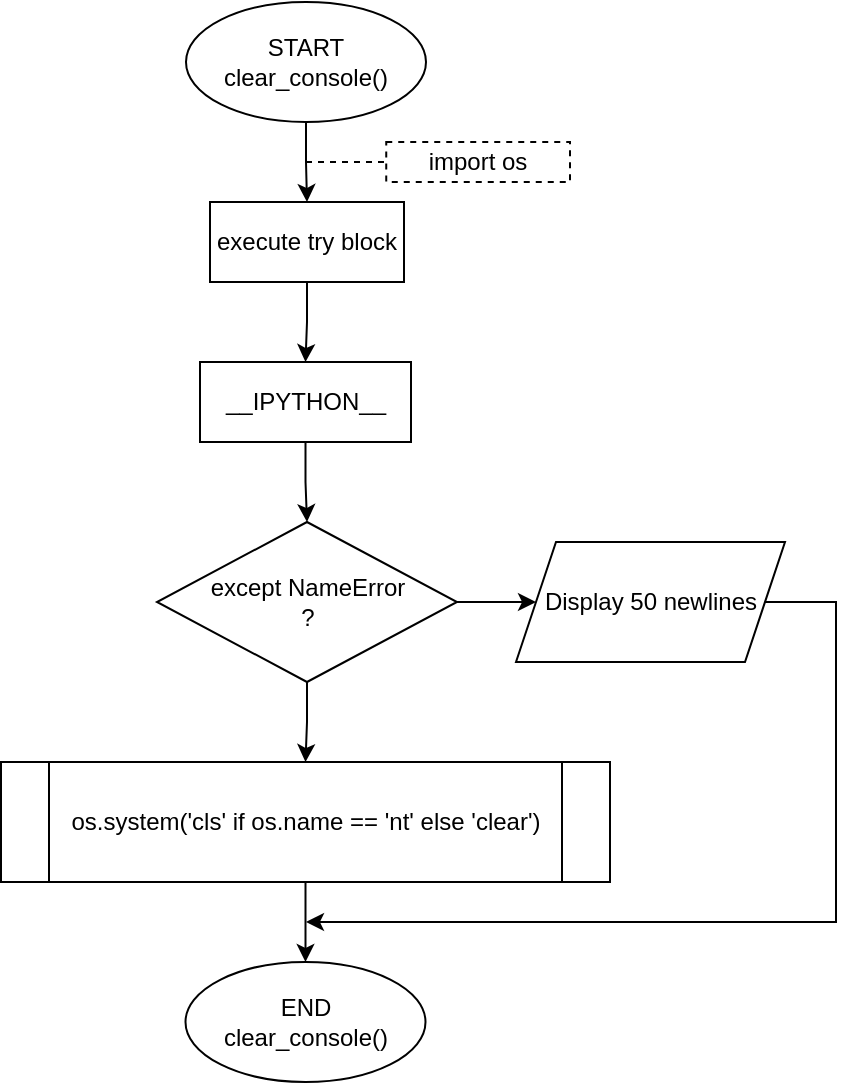 <mxfile version="20.7.4" type="github">
  <diagram id="J6R0Sv280xSFjRyNWgsn" name="Page-1">
    <mxGraphModel dx="1002" dy="573" grid="1" gridSize="10" guides="1" tooltips="1" connect="1" arrows="1" fold="1" page="1" pageScale="1" pageWidth="850" pageHeight="1100" math="0" shadow="0">
      <root>
        <mxCell id="0" />
        <mxCell id="1" parent="0" />
        <mxCell id="2sIRx71DRb_lKb7j1kVG-3" value="" style="edgeStyle=orthogonalEdgeStyle;rounded=0;orthogonalLoop=1;jettySize=auto;html=1;" edge="1" parent="1" source="2sIRx71DRb_lKb7j1kVG-1" target="2sIRx71DRb_lKb7j1kVG-2">
          <mxGeometry relative="1" as="geometry" />
        </mxCell>
        <mxCell id="2sIRx71DRb_lKb7j1kVG-1" value="START&lt;br&gt;clear_console()" style="ellipse;whiteSpace=wrap;html=1;" vertex="1" parent="1">
          <mxGeometry x="365" y="10" width="120" height="60" as="geometry" />
        </mxCell>
        <mxCell id="2sIRx71DRb_lKb7j1kVG-5" value="" style="edgeStyle=orthogonalEdgeStyle;rounded=0;orthogonalLoop=1;jettySize=auto;html=1;" edge="1" parent="1" source="2sIRx71DRb_lKb7j1kVG-2" target="2sIRx71DRb_lKb7j1kVG-4">
          <mxGeometry relative="1" as="geometry" />
        </mxCell>
        <mxCell id="2sIRx71DRb_lKb7j1kVG-2" value="execute try block" style="rounded=0;whiteSpace=wrap;html=1;" vertex="1" parent="1">
          <mxGeometry x="377" y="110" width="97" height="40" as="geometry" />
        </mxCell>
        <mxCell id="2sIRx71DRb_lKb7j1kVG-13" value="" style="edgeStyle=orthogonalEdgeStyle;rounded=0;orthogonalLoop=1;jettySize=auto;html=1;" edge="1" parent="1" source="2sIRx71DRb_lKb7j1kVG-4" target="2sIRx71DRb_lKb7j1kVG-8">
          <mxGeometry relative="1" as="geometry" />
        </mxCell>
        <mxCell id="2sIRx71DRb_lKb7j1kVG-4" value="__IPYTHON__" style="whiteSpace=wrap;html=1;rounded=0;" vertex="1" parent="1">
          <mxGeometry x="372" y="190" width="105.5" height="40" as="geometry" />
        </mxCell>
        <mxCell id="2sIRx71DRb_lKb7j1kVG-23" style="edgeStyle=orthogonalEdgeStyle;rounded=0;orthogonalLoop=1;jettySize=auto;html=1;exitX=1;exitY=0.5;exitDx=0;exitDy=0;" edge="1" parent="1" source="2sIRx71DRb_lKb7j1kVG-6">
          <mxGeometry relative="1" as="geometry">
            <mxPoint x="425" y="470" as="targetPoint" />
            <Array as="points">
              <mxPoint x="690" y="310" />
            </Array>
          </mxGeometry>
        </mxCell>
        <mxCell id="2sIRx71DRb_lKb7j1kVG-6" value="Display 50 newlines" style="shape=parallelogram;perimeter=parallelogramPerimeter;whiteSpace=wrap;html=1;fixedSize=1;" vertex="1" parent="1">
          <mxGeometry x="530" y="280" width="134.5" height="60" as="geometry" />
        </mxCell>
        <mxCell id="2sIRx71DRb_lKb7j1kVG-14" value="" style="edgeStyle=orthogonalEdgeStyle;rounded=0;orthogonalLoop=1;jettySize=auto;html=1;" edge="1" parent="1" source="2sIRx71DRb_lKb7j1kVG-8" target="2sIRx71DRb_lKb7j1kVG-6">
          <mxGeometry relative="1" as="geometry" />
        </mxCell>
        <mxCell id="2sIRx71DRb_lKb7j1kVG-17" value="" style="edgeStyle=orthogonalEdgeStyle;rounded=0;orthogonalLoop=1;jettySize=auto;html=1;" edge="1" parent="1" source="2sIRx71DRb_lKb7j1kVG-8" target="2sIRx71DRb_lKb7j1kVG-16">
          <mxGeometry relative="1" as="geometry" />
        </mxCell>
        <mxCell id="2sIRx71DRb_lKb7j1kVG-8" value="except NameError&lt;br&gt;?" style="rhombus;whiteSpace=wrap;html=1;" vertex="1" parent="1">
          <mxGeometry x="350.5" y="270" width="150" height="80" as="geometry" />
        </mxCell>
        <mxCell id="2sIRx71DRb_lKb7j1kVG-21" value="" style="edgeStyle=orthogonalEdgeStyle;rounded=0;orthogonalLoop=1;jettySize=auto;html=1;" edge="1" parent="1" source="2sIRx71DRb_lKb7j1kVG-16" target="2sIRx71DRb_lKb7j1kVG-20">
          <mxGeometry relative="1" as="geometry" />
        </mxCell>
        <mxCell id="2sIRx71DRb_lKb7j1kVG-16" value="os.system(&#39;cls&#39; if os.name == &#39;nt&#39; else &#39;clear&#39;)" style="shape=process;whiteSpace=wrap;html=1;backgroundOutline=1;size=0.08;" vertex="1" parent="1">
          <mxGeometry x="272.5" y="390" width="304.5" height="60" as="geometry" />
        </mxCell>
        <mxCell id="2sIRx71DRb_lKb7j1kVG-18" value="import os" style="rounded=0;whiteSpace=wrap;html=1;glass=0;dashed=1;" vertex="1" parent="1">
          <mxGeometry x="465.12" y="80" width="91.88" height="20" as="geometry" />
        </mxCell>
        <mxCell id="2sIRx71DRb_lKb7j1kVG-19" value="" style="endArrow=none;dashed=1;html=1;rounded=0;strokeColor=default;entryX=0;entryY=0.5;entryDx=0;entryDy=0;" edge="1" parent="1" target="2sIRx71DRb_lKb7j1kVG-18">
          <mxGeometry width="50" height="50" relative="1" as="geometry">
            <mxPoint x="425" y="90" as="sourcePoint" />
            <mxPoint x="617.12" y="310" as="targetPoint" />
          </mxGeometry>
        </mxCell>
        <mxCell id="2sIRx71DRb_lKb7j1kVG-20" value="END&lt;br&gt;clear_console()" style="ellipse;whiteSpace=wrap;html=1;" vertex="1" parent="1">
          <mxGeometry x="364.75" y="490" width="120" height="60" as="geometry" />
        </mxCell>
      </root>
    </mxGraphModel>
  </diagram>
</mxfile>
